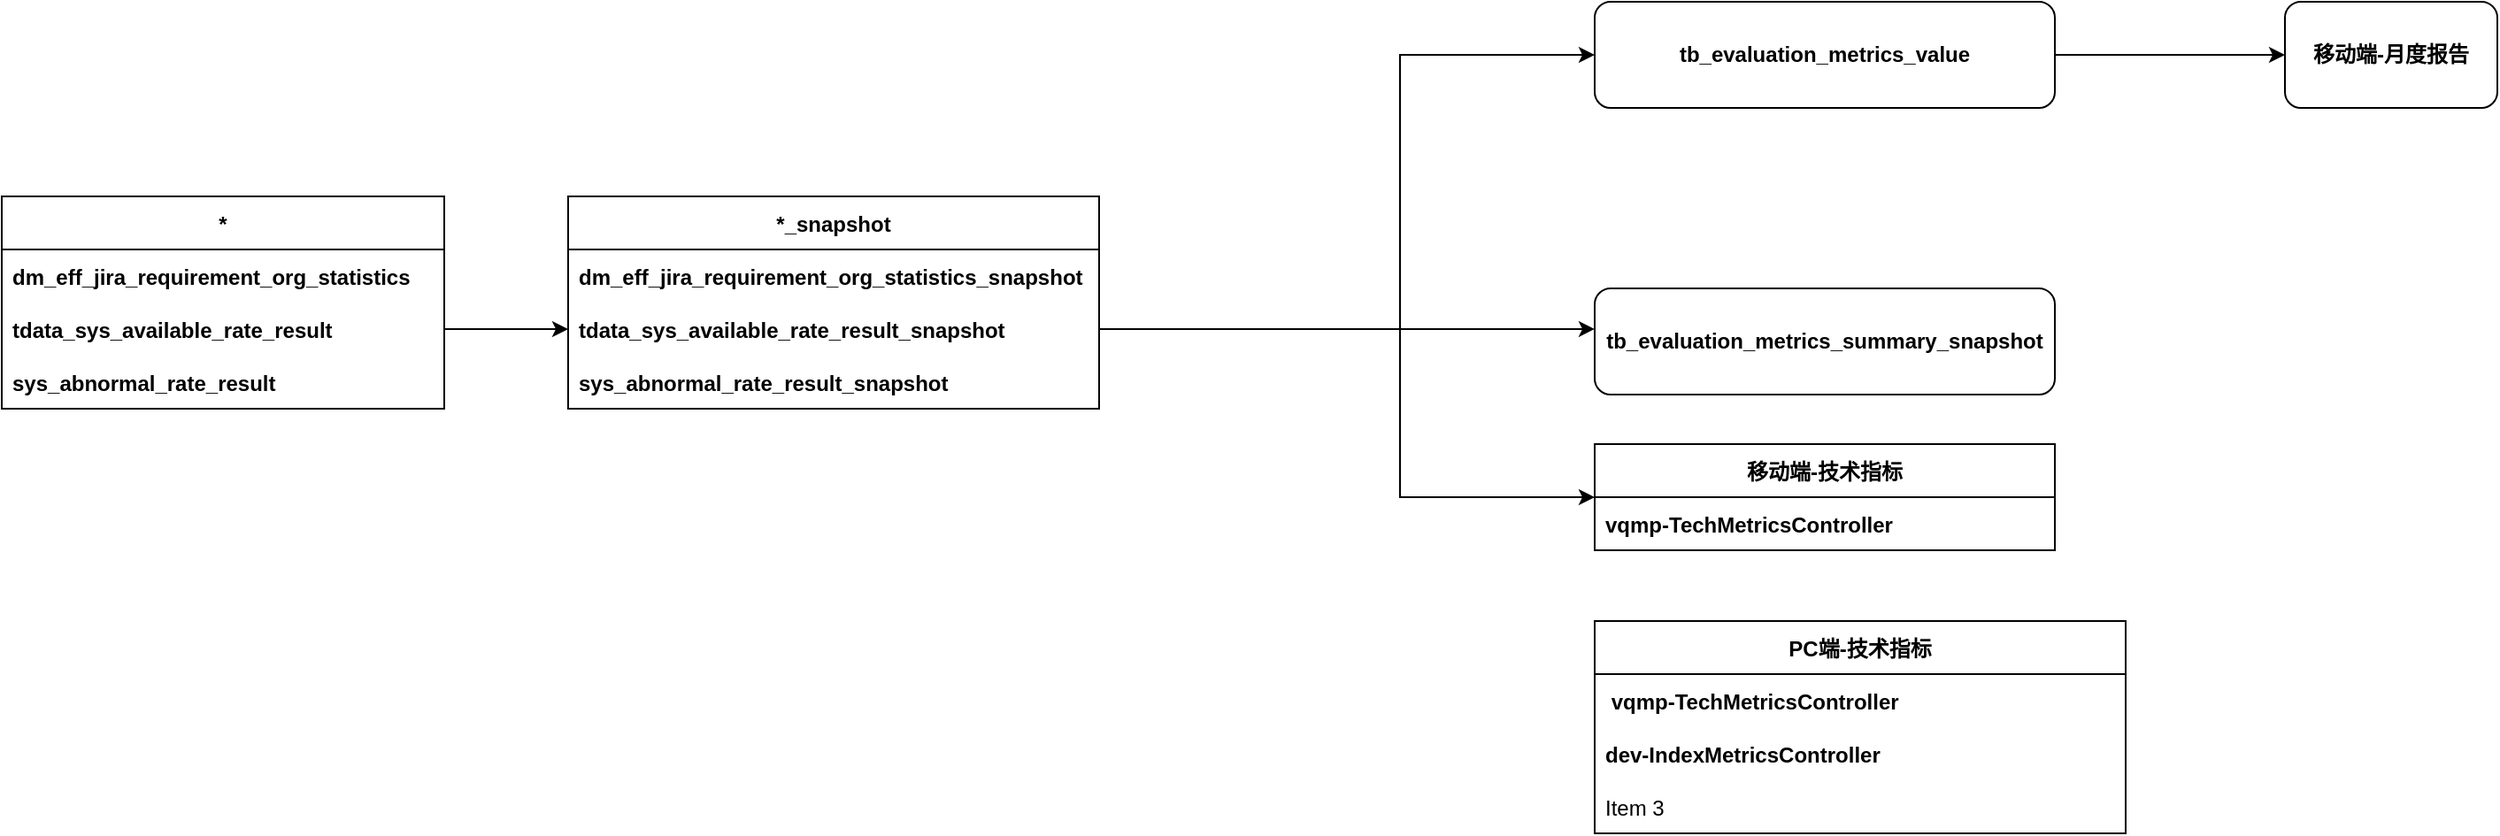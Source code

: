 <mxfile version="20.5.1" type="github">
  <diagram id="7I6s-KUDsDrvL7AvKa_N" name="第 1 页">
    <mxGraphModel dx="1952" dy="622" grid="1" gridSize="10" guides="1" tooltips="1" connect="1" arrows="1" fold="1" page="1" pageScale="1" pageWidth="827" pageHeight="1169" math="0" shadow="0">
      <root>
        <mxCell id="0" />
        <mxCell id="1" parent="0" />
        <mxCell id="Tu1LMPSPsvWpRj28qPW7-12" style="edgeStyle=orthogonalEdgeStyle;rounded=0;orthogonalLoop=1;jettySize=auto;html=1;entryX=0;entryY=0.5;entryDx=0;entryDy=0;" edge="1" parent="1" source="Tu1LMPSPsvWpRj28qPW7-5" target="Tu1LMPSPsvWpRj28qPW7-11">
          <mxGeometry relative="1" as="geometry">
            <mxPoint x="1000" y="70" as="targetPoint" />
          </mxGeometry>
        </mxCell>
        <mxCell id="Tu1LMPSPsvWpRj28qPW7-5" value="tb_evaluation_metrics_value" style="rounded=1;whiteSpace=wrap;html=1;fontStyle=1" vertex="1" parent="1">
          <mxGeometry x="650" y="40" width="260" height="60" as="geometry" />
        </mxCell>
        <mxCell id="Tu1LMPSPsvWpRj28qPW7-6" value="tb_evaluation_metrics_summary_snapshot" style="rounded=1;whiteSpace=wrap;html=1;fontStyle=1" vertex="1" parent="1">
          <mxGeometry x="650" y="202" width="260" height="60" as="geometry" />
        </mxCell>
        <mxCell id="Tu1LMPSPsvWpRj28qPW7-11" value="移动端-月度报告" style="rounded=1;whiteSpace=wrap;html=1;fontStyle=1" vertex="1" parent="1">
          <mxGeometry x="1040" y="40" width="120" height="60" as="geometry" />
        </mxCell>
        <mxCell id="Tu1LMPSPsvWpRj28qPW7-16" value="*" style="swimlane;fontStyle=1;childLayout=stackLayout;horizontal=1;startSize=30;horizontalStack=0;resizeParent=1;resizeParentMax=0;resizeLast=0;collapsible=1;marginBottom=0;" vertex="1" parent="1">
          <mxGeometry x="-250" y="150" width="250" height="120" as="geometry" />
        </mxCell>
        <mxCell id="Tu1LMPSPsvWpRj28qPW7-17" value="dm_eff_jira_requirement_org_statistics" style="text;strokeColor=none;fillColor=none;align=left;verticalAlign=middle;spacingLeft=4;spacingRight=4;overflow=hidden;points=[[0,0.5],[1,0.5]];portConstraint=eastwest;rotatable=0;fontStyle=1" vertex="1" parent="Tu1LMPSPsvWpRj28qPW7-16">
          <mxGeometry y="30" width="250" height="30" as="geometry" />
        </mxCell>
        <mxCell id="Tu1LMPSPsvWpRj28qPW7-18" value="tdata_sys_available_rate_result" style="text;strokeColor=none;fillColor=none;align=left;verticalAlign=middle;spacingLeft=4;spacingRight=4;overflow=hidden;points=[[0,0.5],[1,0.5]];portConstraint=eastwest;rotatable=0;fontStyle=1" vertex="1" parent="Tu1LMPSPsvWpRj28qPW7-16">
          <mxGeometry y="60" width="250" height="30" as="geometry" />
        </mxCell>
        <mxCell id="Tu1LMPSPsvWpRj28qPW7-19" value="sys_abnormal_rate_result" style="text;strokeColor=none;fillColor=none;align=left;verticalAlign=middle;spacingLeft=4;spacingRight=4;overflow=hidden;points=[[0,0.5],[1,0.5]];portConstraint=eastwest;rotatable=0;fontStyle=1" vertex="1" parent="Tu1LMPSPsvWpRj28qPW7-16">
          <mxGeometry y="90" width="250" height="30" as="geometry" />
        </mxCell>
        <mxCell id="Tu1LMPSPsvWpRj28qPW7-20" value="*_snapshot" style="swimlane;fontStyle=1;childLayout=stackLayout;horizontal=1;startSize=30;horizontalStack=0;resizeParent=1;resizeParentMax=0;resizeLast=0;collapsible=1;marginBottom=0;" vertex="1" parent="1">
          <mxGeometry x="70" y="150" width="300" height="120" as="geometry" />
        </mxCell>
        <mxCell id="Tu1LMPSPsvWpRj28qPW7-21" value="dm_eff_jira_requirement_org_statistics_snapshot" style="text;strokeColor=none;fillColor=none;align=left;verticalAlign=middle;spacingLeft=4;spacingRight=4;overflow=hidden;points=[[0,0.5],[1,0.5]];portConstraint=eastwest;rotatable=0;fontStyle=1" vertex="1" parent="Tu1LMPSPsvWpRj28qPW7-20">
          <mxGeometry y="30" width="300" height="30" as="geometry" />
        </mxCell>
        <mxCell id="Tu1LMPSPsvWpRj28qPW7-22" value="tdata_sys_available_rate_result_snapshot" style="text;strokeColor=none;fillColor=none;align=left;verticalAlign=middle;spacingLeft=4;spacingRight=4;overflow=hidden;points=[[0,0.5],[1,0.5]];portConstraint=eastwest;rotatable=0;fontStyle=1" vertex="1" parent="Tu1LMPSPsvWpRj28qPW7-20">
          <mxGeometry y="60" width="300" height="30" as="geometry" />
        </mxCell>
        <mxCell id="Tu1LMPSPsvWpRj28qPW7-23" value="sys_abnormal_rate_result_snapshot" style="text;strokeColor=none;fillColor=none;align=left;verticalAlign=middle;spacingLeft=4;spacingRight=4;overflow=hidden;points=[[0,0.5],[1,0.5]];portConstraint=eastwest;rotatable=0;fontStyle=1" vertex="1" parent="Tu1LMPSPsvWpRj28qPW7-20">
          <mxGeometry y="90" width="300" height="30" as="geometry" />
        </mxCell>
        <mxCell id="Tu1LMPSPsvWpRj28qPW7-24" style="edgeStyle=orthogonalEdgeStyle;rounded=0;orthogonalLoop=1;jettySize=auto;html=1;entryX=0;entryY=0.5;entryDx=0;entryDy=0;" edge="1" parent="1" source="Tu1LMPSPsvWpRj28qPW7-18" target="Tu1LMPSPsvWpRj28qPW7-22">
          <mxGeometry relative="1" as="geometry" />
        </mxCell>
        <mxCell id="Tu1LMPSPsvWpRj28qPW7-25" style="edgeStyle=orthogonalEdgeStyle;rounded=0;orthogonalLoop=1;jettySize=auto;html=1;entryX=0;entryY=0.5;entryDx=0;entryDy=0;" edge="1" parent="1" source="Tu1LMPSPsvWpRj28qPW7-22" target="Tu1LMPSPsvWpRj28qPW7-5">
          <mxGeometry relative="1" as="geometry">
            <mxPoint x="450" y="220" as="targetPoint" />
            <Array as="points">
              <mxPoint x="540" y="225" />
              <mxPoint x="540" y="70" />
            </Array>
          </mxGeometry>
        </mxCell>
        <mxCell id="Tu1LMPSPsvWpRj28qPW7-26" style="edgeStyle=orthogonalEdgeStyle;rounded=0;orthogonalLoop=1;jettySize=auto;html=1;entryX=0;entryY=0.383;entryDx=0;entryDy=0;entryPerimeter=0;" edge="1" parent="1" source="Tu1LMPSPsvWpRj28qPW7-22" target="Tu1LMPSPsvWpRj28qPW7-6">
          <mxGeometry relative="1" as="geometry">
            <mxPoint x="690" y="225" as="targetPoint" />
          </mxGeometry>
        </mxCell>
        <mxCell id="Tu1LMPSPsvWpRj28qPW7-29" value="移动端-技术指标" style="swimlane;fontStyle=1;childLayout=stackLayout;horizontal=1;startSize=30;horizontalStack=0;resizeParent=1;resizeParentMax=0;resizeLast=0;collapsible=1;marginBottom=0;" vertex="1" parent="1">
          <mxGeometry x="650" y="290" width="260" height="60" as="geometry" />
        </mxCell>
        <mxCell id="Tu1LMPSPsvWpRj28qPW7-32" value="vqmp-TechMetricsController" style="text;strokeColor=none;fillColor=none;align=left;verticalAlign=middle;spacingLeft=4;spacingRight=4;overflow=hidden;points=[[0,0.5],[1,0.5]];portConstraint=eastwest;rotatable=0;fontStyle=1" vertex="1" parent="Tu1LMPSPsvWpRj28qPW7-29">
          <mxGeometry y="30" width="260" height="30" as="geometry" />
        </mxCell>
        <mxCell id="Tu1LMPSPsvWpRj28qPW7-33" style="edgeStyle=orthogonalEdgeStyle;rounded=0;orthogonalLoop=1;jettySize=auto;html=1;entryX=0;entryY=0.5;entryDx=0;entryDy=0;" edge="1" parent="1" source="Tu1LMPSPsvWpRj28qPW7-22" target="Tu1LMPSPsvWpRj28qPW7-29">
          <mxGeometry relative="1" as="geometry">
            <Array as="points">
              <mxPoint x="540" y="225" />
              <mxPoint x="540" y="320" />
            </Array>
          </mxGeometry>
        </mxCell>
        <mxCell id="Tu1LMPSPsvWpRj28qPW7-41" value="PC端-技术指标" style="swimlane;fontStyle=1;childLayout=stackLayout;horizontal=1;startSize=30;horizontalStack=0;resizeParent=1;resizeParentMax=0;resizeLast=0;collapsible=1;marginBottom=0;" vertex="1" parent="1">
          <mxGeometry x="650" y="390" width="300" height="120" as="geometry" />
        </mxCell>
        <mxCell id="Tu1LMPSPsvWpRj28qPW7-42" value=" vqmp-TechMetricsController" style="text;strokeColor=none;fillColor=none;align=left;verticalAlign=middle;spacingLeft=4;spacingRight=4;overflow=hidden;points=[[0,0.5],[1,0.5]];portConstraint=eastwest;rotatable=0;fontStyle=1" vertex="1" parent="Tu1LMPSPsvWpRj28qPW7-41">
          <mxGeometry y="30" width="300" height="30" as="geometry" />
        </mxCell>
        <mxCell id="Tu1LMPSPsvWpRj28qPW7-43" value="dev-IndexMetricsController" style="text;strokeColor=none;fillColor=none;align=left;verticalAlign=middle;spacingLeft=4;spacingRight=4;overflow=hidden;points=[[0,0.5],[1,0.5]];portConstraint=eastwest;rotatable=0;fontStyle=1" vertex="1" parent="Tu1LMPSPsvWpRj28qPW7-41">
          <mxGeometry y="60" width="300" height="30" as="geometry" />
        </mxCell>
        <mxCell id="Tu1LMPSPsvWpRj28qPW7-44" value="Item 3" style="text;strokeColor=none;fillColor=none;align=left;verticalAlign=middle;spacingLeft=4;spacingRight=4;overflow=hidden;points=[[0,0.5],[1,0.5]];portConstraint=eastwest;rotatable=0;" vertex="1" parent="Tu1LMPSPsvWpRj28qPW7-41">
          <mxGeometry y="90" width="300" height="30" as="geometry" />
        </mxCell>
      </root>
    </mxGraphModel>
  </diagram>
</mxfile>
